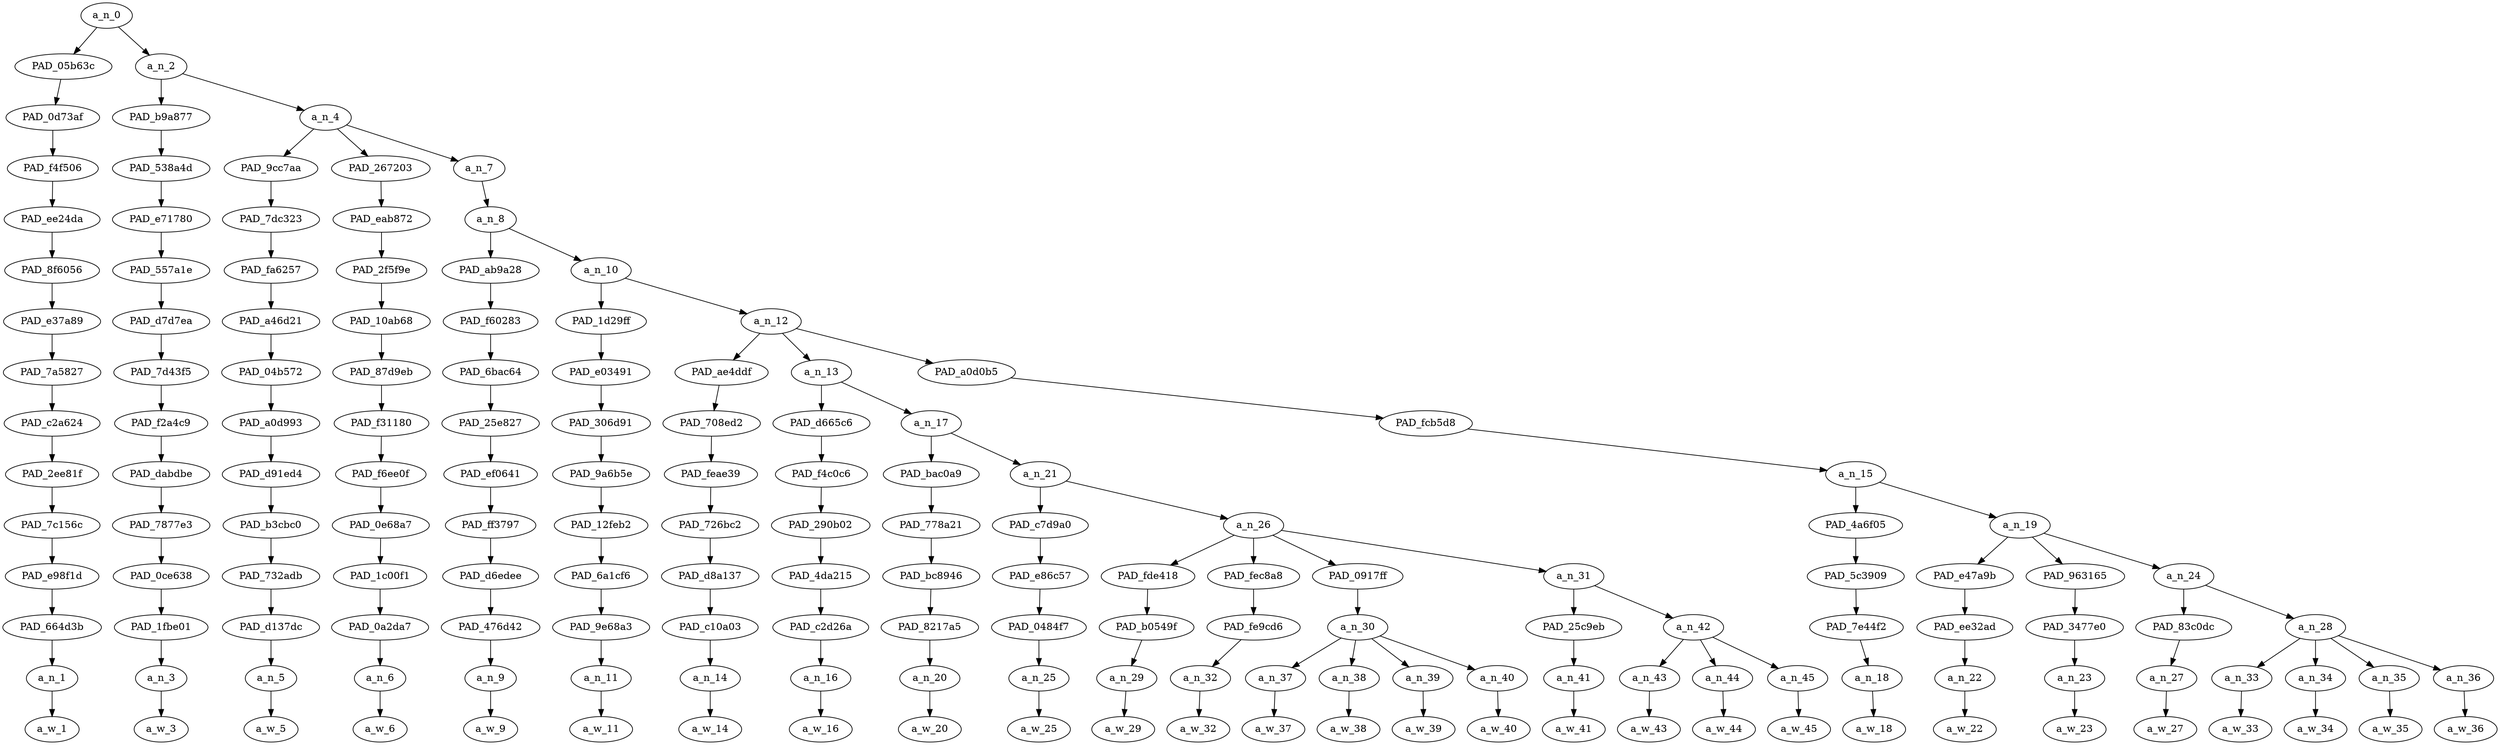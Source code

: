 strict digraph "" {
	a_n_0	[div_dir=1,
		index=0,
		level=14,
		pos="1.2682653356481481,14!",
		text_span="[0, 1, 2, 3, 4, 5, 6, 7, 8, 9, 10, 11, 12, 13, 14, 15, 16, 17, 18, 19, 20, 21, 22, 23, 24, 25, 26, 27]",
		value=1.00000000];
	PAD_05b63c	[div_dir=1,
		index=0,
		level=13,
		pos="0.0,13!",
		text_span="[0]",
		value=0.02042834];
	a_n_0 -> PAD_05b63c;
	a_n_2	[div_dir=1,
		index=1,
		level=13,
		pos="2.5365306712962963,13!",
		text_span="[1, 2, 3, 4, 5, 6, 7, 8, 9, 10, 11, 12, 13, 14, 15, 16, 17, 18, 19, 20, 21, 22, 23, 24, 25, 26, 27]",
		value=0.97921554];
	a_n_0 -> a_n_2;
	PAD_0d73af	[div_dir=1,
		index=0,
		level=12,
		pos="0.0,12!",
		text_span="[0]",
		value=0.02042834];
	PAD_05b63c -> PAD_0d73af;
	PAD_f4f506	[div_dir=1,
		index=0,
		level=11,
		pos="0.0,11!",
		text_span="[0]",
		value=0.02042834];
	PAD_0d73af -> PAD_f4f506;
	PAD_ee24da	[div_dir=1,
		index=0,
		level=10,
		pos="0.0,10!",
		text_span="[0]",
		value=0.02042834];
	PAD_f4f506 -> PAD_ee24da;
	PAD_8f6056	[div_dir=1,
		index=0,
		level=9,
		pos="0.0,9!",
		text_span="[0]",
		value=0.02042834];
	PAD_ee24da -> PAD_8f6056;
	PAD_e37a89	[div_dir=1,
		index=0,
		level=8,
		pos="0.0,8!",
		text_span="[0]",
		value=0.02042834];
	PAD_8f6056 -> PAD_e37a89;
	PAD_7a5827	[div_dir=1,
		index=0,
		level=7,
		pos="0.0,7!",
		text_span="[0]",
		value=0.02042834];
	PAD_e37a89 -> PAD_7a5827;
	PAD_c2a624	[div_dir=1,
		index=0,
		level=6,
		pos="0.0,6!",
		text_span="[0]",
		value=0.02042834];
	PAD_7a5827 -> PAD_c2a624;
	PAD_2ee81f	[div_dir=1,
		index=0,
		level=5,
		pos="0.0,5!",
		text_span="[0]",
		value=0.02042834];
	PAD_c2a624 -> PAD_2ee81f;
	PAD_7c156c	[div_dir=1,
		index=0,
		level=4,
		pos="0.0,4!",
		text_span="[0]",
		value=0.02042834];
	PAD_2ee81f -> PAD_7c156c;
	PAD_e98f1d	[div_dir=1,
		index=0,
		level=3,
		pos="0.0,3!",
		text_span="[0]",
		value=0.02042834];
	PAD_7c156c -> PAD_e98f1d;
	PAD_664d3b	[div_dir=1,
		index=0,
		level=2,
		pos="0.0,2!",
		text_span="[0]",
		value=0.02042834];
	PAD_e98f1d -> PAD_664d3b;
	a_n_1	[div_dir=1,
		index=0,
		level=1,
		pos="0.0,1!",
		text_span="[0]",
		value=0.02042834];
	PAD_664d3b -> a_n_1;
	a_w_1	[div_dir=0,
		index=0,
		level=0,
		pos="0,0!",
		text_span="[0]",
		value=i];
	a_n_1 -> a_w_1;
	PAD_b9a877	[div_dir=1,
		index=1,
		level=12,
		pos="1.0,12!",
		text_span="[1]",
		value=0.01676204];
	a_n_2 -> PAD_b9a877;
	a_n_4	[div_dir=1,
		index=2,
		level=12,
		pos="4.073061342592593,12!",
		text_span="[2, 3, 4, 5, 6, 7, 8, 9, 10, 11, 12, 13, 14, 15, 16, 17, 18, 19, 20, 21, 22, 23, 24, 25, 26, 27]",
		value=0.96212375];
	a_n_2 -> a_n_4;
	PAD_538a4d	[div_dir=1,
		index=1,
		level=11,
		pos="1.0,11!",
		text_span="[1]",
		value=0.01676204];
	PAD_b9a877 -> PAD_538a4d;
	PAD_e71780	[div_dir=1,
		index=1,
		level=10,
		pos="1.0,10!",
		text_span="[1]",
		value=0.01676204];
	PAD_538a4d -> PAD_e71780;
	PAD_557a1e	[div_dir=1,
		index=1,
		level=9,
		pos="1.0,9!",
		text_span="[1]",
		value=0.01676204];
	PAD_e71780 -> PAD_557a1e;
	PAD_d7d7ea	[div_dir=1,
		index=1,
		level=8,
		pos="1.0,8!",
		text_span="[1]",
		value=0.01676204];
	PAD_557a1e -> PAD_d7d7ea;
	PAD_7d43f5	[div_dir=1,
		index=1,
		level=7,
		pos="1.0,7!",
		text_span="[1]",
		value=0.01676204];
	PAD_d7d7ea -> PAD_7d43f5;
	PAD_f2a4c9	[div_dir=1,
		index=1,
		level=6,
		pos="1.0,6!",
		text_span="[1]",
		value=0.01676204];
	PAD_7d43f5 -> PAD_f2a4c9;
	PAD_dabdbe	[div_dir=1,
		index=1,
		level=5,
		pos="1.0,5!",
		text_span="[1]",
		value=0.01676204];
	PAD_f2a4c9 -> PAD_dabdbe;
	PAD_7877e3	[div_dir=1,
		index=1,
		level=4,
		pos="1.0,4!",
		text_span="[1]",
		value=0.01676204];
	PAD_dabdbe -> PAD_7877e3;
	PAD_0ce638	[div_dir=1,
		index=1,
		level=3,
		pos="1.0,3!",
		text_span="[1]",
		value=0.01676204];
	PAD_7877e3 -> PAD_0ce638;
	PAD_1fbe01	[div_dir=1,
		index=1,
		level=2,
		pos="1.0,2!",
		text_span="[1]",
		value=0.01676204];
	PAD_0ce638 -> PAD_1fbe01;
	a_n_3	[div_dir=1,
		index=1,
		level=1,
		pos="1.0,1!",
		text_span="[1]",
		value=0.01676204];
	PAD_1fbe01 -> a_n_3;
	a_w_3	[div_dir=0,
		index=1,
		level=0,
		pos="1,0!",
		text_span="[1]",
		value=am];
	a_n_3 -> a_w_3;
	PAD_9cc7aa	[div_dir=1,
		index=2,
		level=11,
		pos="2.0,11!",
		text_span="[2]",
		value=0.01300944];
	a_n_4 -> PAD_9cc7aa;
	PAD_267203	[div_dir=1,
		index=3,
		level=11,
		pos="3.0,11!",
		text_span="[3]",
		value=0.01648944];
	a_n_4 -> PAD_267203;
	a_n_7	[div_dir=1,
		index=4,
		level=11,
		pos="7.219184027777779,11!",
		text_span="[4, 5, 6, 7, 8, 9, 10, 11, 12, 13, 14, 15, 16, 17, 18, 19, 20, 21, 22, 23, 24, 25, 26, 27]",
		value=0.93231298];
	a_n_4 -> a_n_7;
	PAD_7dc323	[div_dir=1,
		index=2,
		level=10,
		pos="2.0,10!",
		text_span="[2]",
		value=0.01300944];
	PAD_9cc7aa -> PAD_7dc323;
	PAD_fa6257	[div_dir=1,
		index=2,
		level=9,
		pos="2.0,9!",
		text_span="[2]",
		value=0.01300944];
	PAD_7dc323 -> PAD_fa6257;
	PAD_a46d21	[div_dir=1,
		index=2,
		level=8,
		pos="2.0,8!",
		text_span="[2]",
		value=0.01300944];
	PAD_fa6257 -> PAD_a46d21;
	PAD_04b572	[div_dir=1,
		index=2,
		level=7,
		pos="2.0,7!",
		text_span="[2]",
		value=0.01300944];
	PAD_a46d21 -> PAD_04b572;
	PAD_a0d993	[div_dir=1,
		index=2,
		level=6,
		pos="2.0,6!",
		text_span="[2]",
		value=0.01300944];
	PAD_04b572 -> PAD_a0d993;
	PAD_d91ed4	[div_dir=1,
		index=2,
		level=5,
		pos="2.0,5!",
		text_span="[2]",
		value=0.01300944];
	PAD_a0d993 -> PAD_d91ed4;
	PAD_b3cbc0	[div_dir=1,
		index=2,
		level=4,
		pos="2.0,4!",
		text_span="[2]",
		value=0.01300944];
	PAD_d91ed4 -> PAD_b3cbc0;
	PAD_732adb	[div_dir=1,
		index=2,
		level=3,
		pos="2.0,3!",
		text_span="[2]",
		value=0.01300944];
	PAD_b3cbc0 -> PAD_732adb;
	PAD_d137dc	[div_dir=1,
		index=2,
		level=2,
		pos="2.0,2!",
		text_span="[2]",
		value=0.01300944];
	PAD_732adb -> PAD_d137dc;
	a_n_5	[div_dir=1,
		index=2,
		level=1,
		pos="2.0,1!",
		text_span="[2]",
		value=0.01300944];
	PAD_d137dc -> a_n_5;
	a_w_5	[div_dir=0,
		index=2,
		level=0,
		pos="2,0!",
		text_span="[2]",
		value=so];
	a_n_5 -> a_w_5;
	PAD_eab872	[div_dir=1,
		index=3,
		level=10,
		pos="3.0,10!",
		text_span="[3]",
		value=0.01648944];
	PAD_267203 -> PAD_eab872;
	PAD_2f5f9e	[div_dir=1,
		index=3,
		level=9,
		pos="3.0,9!",
		text_span="[3]",
		value=0.01648944];
	PAD_eab872 -> PAD_2f5f9e;
	PAD_10ab68	[div_dir=1,
		index=3,
		level=8,
		pos="3.0,8!",
		text_span="[3]",
		value=0.01648944];
	PAD_2f5f9e -> PAD_10ab68;
	PAD_87d9eb	[div_dir=1,
		index=3,
		level=7,
		pos="3.0,7!",
		text_span="[3]",
		value=0.01648944];
	PAD_10ab68 -> PAD_87d9eb;
	PAD_f31180	[div_dir=1,
		index=3,
		level=6,
		pos="3.0,6!",
		text_span="[3]",
		value=0.01648944];
	PAD_87d9eb -> PAD_f31180;
	PAD_f6ee0f	[div_dir=1,
		index=3,
		level=5,
		pos="3.0,5!",
		text_span="[3]",
		value=0.01648944];
	PAD_f31180 -> PAD_f6ee0f;
	PAD_0e68a7	[div_dir=1,
		index=3,
		level=4,
		pos="3.0,4!",
		text_span="[3]",
		value=0.01648944];
	PAD_f6ee0f -> PAD_0e68a7;
	PAD_1c00f1	[div_dir=1,
		index=3,
		level=3,
		pos="3.0,3!",
		text_span="[3]",
		value=0.01648944];
	PAD_0e68a7 -> PAD_1c00f1;
	PAD_0a2da7	[div_dir=1,
		index=3,
		level=2,
		pos="3.0,2!",
		text_span="[3]",
		value=0.01648944];
	PAD_1c00f1 -> PAD_0a2da7;
	a_n_6	[div_dir=1,
		index=3,
		level=1,
		pos="3.0,1!",
		text_span="[3]",
		value=0.01648944];
	PAD_0a2da7 -> a_n_6;
	a_w_6	[div_dir=0,
		index=3,
		level=0,
		pos="3,0!",
		text_span="[3]",
		value=glad];
	a_n_6 -> a_w_6;
	a_n_8	[div_dir=1,
		index=4,
		level=10,
		pos="7.219184027777779,10!",
		text_span="[4, 5, 6, 7, 8, 9, 10, 11, 12, 13, 14, 15, 16, 17, 18, 19, 20, 21, 22, 23, 24, 25, 26, 27]",
		value=0.93200999];
	a_n_7 -> a_n_8;
	PAD_ab9a28	[div_dir=1,
		index=4,
		level=9,
		pos="4.0,9!",
		text_span="[4]",
		value=0.01248947];
	a_n_8 -> PAD_ab9a28;
	a_n_10	[div_dir=1,
		index=5,
		level=9,
		pos="10.438368055555557,9!",
		text_span="[5, 6, 7, 8, 9, 10, 11, 12, 13, 14, 15, 16, 17, 18, 19, 20, 21, 22, 23, 24, 25, 26, 27]",
		value=0.91921753];
	a_n_8 -> a_n_10;
	PAD_f60283	[div_dir=1,
		index=4,
		level=8,
		pos="4.0,8!",
		text_span="[4]",
		value=0.01248947];
	PAD_ab9a28 -> PAD_f60283;
	PAD_6bac64	[div_dir=1,
		index=4,
		level=7,
		pos="4.0,7!",
		text_span="[4]",
		value=0.01248947];
	PAD_f60283 -> PAD_6bac64;
	PAD_25e827	[div_dir=1,
		index=4,
		level=6,
		pos="4.0,6!",
		text_span="[4]",
		value=0.01248947];
	PAD_6bac64 -> PAD_25e827;
	PAD_ef0641	[div_dir=1,
		index=4,
		level=5,
		pos="4.0,5!",
		text_span="[4]",
		value=0.01248947];
	PAD_25e827 -> PAD_ef0641;
	PAD_ff3797	[div_dir=1,
		index=4,
		level=4,
		pos="4.0,4!",
		text_span="[4]",
		value=0.01248947];
	PAD_ef0641 -> PAD_ff3797;
	PAD_d6edee	[div_dir=1,
		index=4,
		level=3,
		pos="4.0,3!",
		text_span="[4]",
		value=0.01248947];
	PAD_ff3797 -> PAD_d6edee;
	PAD_476d42	[div_dir=1,
		index=4,
		level=2,
		pos="4.0,2!",
		text_span="[4]",
		value=0.01248947];
	PAD_d6edee -> PAD_476d42;
	a_n_9	[div_dir=1,
		index=4,
		level=1,
		pos="4.0,1!",
		text_span="[4]",
		value=0.01248947];
	PAD_476d42 -> a_n_9;
	a_w_9	[div_dir=0,
		index=4,
		level=0,
		pos="4,0!",
		text_span="[4]",
		value=to];
	a_n_9 -> a_w_9;
	PAD_1d29ff	[div_dir=1,
		index=5,
		level=8,
		pos="5.0,8!",
		text_span="[5]",
		value=0.01657128];
	a_n_10 -> PAD_1d29ff;
	a_n_12	[div_dir=1,
		index=6,
		level=8,
		pos="15.876736111111112,8!",
		text_span="[6, 7, 8, 9, 10, 11, 12, 13, 14, 15, 16, 17, 18, 19, 20, 21, 22, 23, 24, 25, 26, 27]",
		value=0.90234123];
	a_n_10 -> a_n_12;
	PAD_e03491	[div_dir=1,
		index=5,
		level=7,
		pos="5.0,7!",
		text_span="[5]",
		value=0.01657128];
	PAD_1d29ff -> PAD_e03491;
	PAD_306d91	[div_dir=1,
		index=5,
		level=6,
		pos="5.0,6!",
		text_span="[5]",
		value=0.01657128];
	PAD_e03491 -> PAD_306d91;
	PAD_9a6b5e	[div_dir=1,
		index=5,
		level=5,
		pos="5.0,5!",
		text_span="[5]",
		value=0.01657128];
	PAD_306d91 -> PAD_9a6b5e;
	PAD_12feb2	[div_dir=1,
		index=5,
		level=4,
		pos="5.0,4!",
		text_span="[5]",
		value=0.01657128];
	PAD_9a6b5e -> PAD_12feb2;
	PAD_6a1cf6	[div_dir=1,
		index=5,
		level=3,
		pos="5.0,3!",
		text_span="[5]",
		value=0.01657128];
	PAD_12feb2 -> PAD_6a1cf6;
	PAD_9e68a3	[div_dir=1,
		index=5,
		level=2,
		pos="5.0,2!",
		text_span="[5]",
		value=0.01657128];
	PAD_6a1cf6 -> PAD_9e68a3;
	a_n_11	[div_dir=1,
		index=5,
		level=1,
		pos="5.0,1!",
		text_span="[5]",
		value=0.01657128];
	PAD_9e68a3 -> a_n_11;
	a_w_11	[div_dir=0,
		index=5,
		level=0,
		pos="5,0!",
		text_span="[5]",
		value=hear];
	a_n_11 -> a_w_11;
	PAD_ae4ddf	[div_dir=1,
		index=7,
		level=7,
		pos="19.0,7!",
		text_span="[19]",
		value=0.02071798];
	a_n_12 -> PAD_ae4ddf;
	a_n_13	[div_dir=1,
		index=6,
		level=7,
		pos="7.421875,7!",
		text_span="[6, 7, 8, 9, 10, 11, 12, 13, 14, 15, 16, 17, 18]",
		value=0.63005096];
	a_n_12 -> a_n_13;
	PAD_a0d0b5	[div_dir=1,
		index=8,
		level=7,
		pos="21.208333333333336,7!",
		text_span="[20, 21, 22, 23, 24, 25, 26, 27]",
		value=0.25126220];
	a_n_12 -> PAD_a0d0b5;
	PAD_708ed2	[div_dir=1,
		index=8,
		level=6,
		pos="19.0,6!",
		text_span="[19]",
		value=0.02071798];
	PAD_ae4ddf -> PAD_708ed2;
	PAD_feae39	[div_dir=1,
		index=9,
		level=5,
		pos="19.0,5!",
		text_span="[19]",
		value=0.02071798];
	PAD_708ed2 -> PAD_feae39;
	PAD_726bc2	[div_dir=1,
		index=10,
		level=4,
		pos="19.0,4!",
		text_span="[19]",
		value=0.02071798];
	PAD_feae39 -> PAD_726bc2;
	PAD_d8a137	[div_dir=1,
		index=13,
		level=3,
		pos="19.0,3!",
		text_span="[19]",
		value=0.02071798];
	PAD_726bc2 -> PAD_d8a137;
	PAD_c10a03	[div_dir=1,
		index=14,
		level=2,
		pos="19.0,2!",
		text_span="[19]",
		value=0.02071798];
	PAD_d8a137 -> PAD_c10a03;
	a_n_14	[div_dir=1,
		index=19,
		level=1,
		pos="19.0,1!",
		text_span="[19]",
		value=0.02071798];
	PAD_c10a03 -> a_n_14;
	a_w_14	[div_dir=0,
		index=19,
		level=0,
		pos="19,0!",
		text_span="[19]",
		value=we];
	a_n_14 -> a_w_14;
	PAD_d665c6	[div_dir=1,
		index=6,
		level=6,
		pos="6.0,6!",
		text_span="[6]",
		value=0.01297155];
	a_n_13 -> PAD_d665c6;
	a_n_17	[div_dir=1,
		index=7,
		level=6,
		pos="8.84375,6!",
		text_span="[7, 8, 9, 10, 11, 12, 13, 14, 15, 16, 17, 18]",
		value=0.61678026];
	a_n_13 -> a_n_17;
	PAD_f4c0c6	[div_dir=1,
		index=6,
		level=5,
		pos="6.0,5!",
		text_span="[6]",
		value=0.01297155];
	PAD_d665c6 -> PAD_f4c0c6;
	PAD_290b02	[div_dir=1,
		index=6,
		level=4,
		pos="6.0,4!",
		text_span="[6]",
		value=0.01297155];
	PAD_f4c0c6 -> PAD_290b02;
	PAD_4da215	[div_dir=1,
		index=6,
		level=3,
		pos="6.0,3!",
		text_span="[6]",
		value=0.01297155];
	PAD_290b02 -> PAD_4da215;
	PAD_c2d26a	[div_dir=1,
		index=6,
		level=2,
		pos="6.0,2!",
		text_span="[6]",
		value=0.01297155];
	PAD_4da215 -> PAD_c2d26a;
	a_n_16	[div_dir=1,
		index=6,
		level=1,
		pos="6.0,1!",
		text_span="[6]",
		value=0.01297155];
	PAD_c2d26a -> a_n_16;
	a_w_16	[div_dir=0,
		index=6,
		level=0,
		pos="6,0!",
		text_span="[6]",
		value=that];
	a_n_16 -> a_w_16;
	PAD_bac0a9	[div_dir=1,
		index=7,
		level=5,
		pos="7.0,5!",
		text_span="[7]",
		value=0.02809841];
	a_n_17 -> PAD_bac0a9;
	a_n_21	[div_dir=1,
		index=8,
		level=5,
		pos="10.6875,5!",
		text_span="[8, 9, 10, 11, 12, 13, 14, 15, 16, 17, 18]",
		value=0.58837582];
	a_n_17 -> a_n_21;
	PAD_778a21	[div_dir=1,
		index=7,
		level=4,
		pos="7.0,4!",
		text_span="[7]",
		value=0.02809841];
	PAD_bac0a9 -> PAD_778a21;
	PAD_bc8946	[div_dir=1,
		index=7,
		level=3,
		pos="7.0,3!",
		text_span="[7]",
		value=0.02809841];
	PAD_778a21 -> PAD_bc8946;
	PAD_8217a5	[div_dir=1,
		index=7,
		level=2,
		pos="7.0,2!",
		text_span="[7]",
		value=0.02809841];
	PAD_bc8946 -> PAD_8217a5;
	a_n_20	[div_dir=1,
		index=7,
		level=1,
		pos="7.0,1!",
		text_span="[7]",
		value=0.02809841];
	PAD_8217a5 -> a_n_20;
	a_w_20	[div_dir=0,
		index=7,
		level=0,
		pos="7,0!",
		text_span="[7]",
		value="<user>"];
	a_n_20 -> a_w_20;
	PAD_c7d9a0	[div_dir=1,
		index=8,
		level=4,
		pos="8.0,4!",
		text_span="[8]",
		value=0.01704045];
	a_n_21 -> PAD_c7d9a0;
	a_n_26	[div_dir=1,
		index=9,
		level=4,
		pos="13.375,4!",
		text_span="[9, 10, 11, 12, 13, 14, 15, 16, 17, 18]",
		value=0.57103189];
	a_n_21 -> a_n_26;
	PAD_e86c57	[div_dir=1,
		index=8,
		level=3,
		pos="8.0,3!",
		text_span="[8]",
		value=0.01704045];
	PAD_c7d9a0 -> PAD_e86c57;
	PAD_0484f7	[div_dir=1,
		index=8,
		level=2,
		pos="8.0,2!",
		text_span="[8]",
		value=0.01704045];
	PAD_e86c57 -> PAD_0484f7;
	a_n_25	[div_dir=1,
		index=8,
		level=1,
		pos="8.0,1!",
		text_span="[8]",
		value=0.01704045];
	PAD_0484f7 -> a_n_25;
	a_w_25	[div_dir=0,
		index=8,
		level=0,
		pos="8,0!",
		text_span="[8]",
		value=has];
	a_n_25 -> a_w_25;
	PAD_fde418	[div_dir=1,
		index=9,
		level=3,
		pos="9.0,3!",
		text_span="[9]",
		value=0.01793172];
	a_n_26 -> PAD_fde418;
	PAD_fec8a8	[div_dir=1,
		index=12,
		level=3,
		pos="18.0,3!",
		text_span="[18]",
		value=0.02762815];
	a_n_26 -> PAD_fec8a8;
	PAD_0917ff	[div_dir=-1,
		index=10,
		level=3,
		pos="11.5,3!",
		text_span="[10, 11, 12, 13]",
		value=0.16862303];
	a_n_26 -> PAD_0917ff;
	a_n_31	[div_dir=1,
		index=11,
		level=3,
		pos="15.0,3!",
		text_span="[14, 15, 16, 17]",
		value=0.35653597];
	a_n_26 -> a_n_31;
	PAD_b0549f	[div_dir=1,
		index=9,
		level=2,
		pos="9.0,2!",
		text_span="[9]",
		value=0.01793172];
	PAD_fde418 -> PAD_b0549f;
	a_n_29	[div_dir=1,
		index=9,
		level=1,
		pos="9.0,1!",
		text_span="[9]",
		value=0.01793172];
	PAD_b0549f -> a_n_29;
	a_w_29	[div_dir=0,
		index=9,
		level=0,
		pos="9,0!",
		text_span="[9]",
		value=joined];
	a_n_29 -> a_w_29;
	PAD_fe9cd6	[div_dir=1,
		index=13,
		level=2,
		pos="18.0,2!",
		text_span="[18]",
		value=0.02762815];
	PAD_fec8a8 -> PAD_fe9cd6;
	a_n_32	[div_dir=1,
		index=18,
		level=1,
		pos="18.0,1!",
		text_span="[18]",
		value=0.02762815];
	PAD_fe9cd6 -> a_n_32;
	a_w_32	[div_dir=0,
		index=18,
		level=0,
		pos="18,0!",
		text_span="[18]",
		value=now];
	a_n_32 -> a_w_32;
	a_n_30	[div_dir=-1,
		index=10,
		level=2,
		pos="11.5,2!",
		text_span="[10, 11, 12, 13]",
		value=0.16862303];
	PAD_0917ff -> a_n_30;
	a_n_37	[div_dir=-1,
		index=10,
		level=1,
		pos="10.0,1!",
		text_span="[10]",
		value=0.01633815];
	a_n_30 -> a_n_37;
	a_n_38	[div_dir=1,
		index=11,
		level=1,
		pos="11.0,1!",
		text_span="[11]",
		value=0.02687870];
	a_n_30 -> a_n_38;
	a_n_39	[div_dir=-1,
		index=12,
		level=1,
		pos="12.0,1!",
		text_span="[12]",
		value=0.10296382];
	a_n_30 -> a_n_39;
	a_n_40	[div_dir=-1,
		index=13,
		level=1,
		pos="13.0,1!",
		text_span="[13]",
		value=0.02238528];
	a_n_30 -> a_n_40;
	a_w_37	[div_dir=0,
		index=10,
		level=0,
		pos="10,0!",
		text_span="[10]",
		value=the];
	a_n_37 -> a_w_37;
	a_w_38	[div_dir=0,
		index=11,
		level=0,
		pos="11,0!",
		text_span="[11]",
		value=white];
	a_n_38 -> a_w_38;
	a_w_39	[div_dir=0,
		index=12,
		level=0,
		pos="12,0!",
		text_span="[12]",
		value=supremacist];
	a_n_39 -> a_w_39;
	a_w_40	[div_dir=0,
		index=13,
		level=0,
		pos="13,0!",
		text_span="[13]",
		value=movement];
	a_n_40 -> a_w_40;
	PAD_25c9eb	[div_dir=1,
		index=11,
		level=2,
		pos="14.0,2!",
		text_span="[14]",
		value=0.02868215];
	a_n_31 -> PAD_25c9eb;
	a_n_42	[div_dir=1,
		index=12,
		level=2,
		pos="16.0,2!",
		text_span="[15, 16, 17]",
		value=0.32734521];
	a_n_31 -> a_n_42;
	a_n_41	[div_dir=1,
		index=14,
		level=1,
		pos="14.0,1!",
		text_span="[14]",
		value=0.02868215];
	PAD_25c9eb -> a_n_41;
	a_w_41	[div_dir=0,
		index=14,
		level=0,
		pos="14,0!",
		text_span="[14]",
		value=with];
	a_n_41 -> a_w_41;
	a_n_43	[div_dir=-1,
		index=15,
		level=1,
		pos="15.0,1!",
		text_span="[15]",
		value=0.04862254];
	a_n_42 -> a_n_43;
	a_n_44	[div_dir=1,
		index=16,
		level=1,
		pos="16.0,1!",
		text_span="[16]",
		value=0.21064723];
	a_n_42 -> a_n_44;
	a_n_45	[div_dir=-1,
		index=17,
		level=1,
		pos="17.0,1!",
		text_span="[17]",
		value=0.06753862];
	a_n_42 -> a_n_45;
	a_w_43	[div_dir=0,
		index=15,
		level=0,
		pos="15,0!",
		text_span="[15]",
		value=her];
	a_n_43 -> a_w_43;
	a_w_44	[div_dir=0,
		index=16,
		level=0,
		pos="16,0!",
		text_span="[16]",
		value=towelhead];
	a_n_44 -> a_w_44;
	a_w_45	[div_dir=0,
		index=17,
		level=0,
		pos="17,0!",
		text_span="[17]",
		value=comments];
	a_n_45 -> a_w_45;
	PAD_fcb5d8	[div_dir=1,
		index=9,
		level=6,
		pos="21.208333333333336,6!",
		text_span="[20, 21, 22, 23, 24, 25, 26, 27]",
		value=0.25126220];
	PAD_a0d0b5 -> PAD_fcb5d8;
	a_n_15	[div_dir=1,
		index=10,
		level=5,
		pos="21.208333333333336,5!",
		text_span="[20, 21, 22, 23, 24, 25, 26, 27]",
		value=0.25126220];
	PAD_fcb5d8 -> a_n_15;
	PAD_4a6f05	[div_dir=1,
		index=11,
		level=4,
		pos="20.0,4!",
		text_span="[20]",
		value=0.01733191];
	a_n_15 -> PAD_4a6f05;
	a_n_19	[div_dir=1,
		index=12,
		level=4,
		pos="22.416666666666668,4!",
		text_span="[21, 22, 23, 24, 25, 26, 27]",
		value=0.23384591];
	a_n_15 -> a_n_19;
	PAD_5c3909	[div_dir=1,
		index=14,
		level=3,
		pos="20.0,3!",
		text_span="[20]",
		value=0.01733191];
	PAD_4a6f05 -> PAD_5c3909;
	PAD_7e44f2	[div_dir=1,
		index=15,
		level=2,
		pos="20.0,2!",
		text_span="[20]",
		value=0.01733191];
	PAD_5c3909 -> PAD_7e44f2;
	a_n_18	[div_dir=1,
		index=20,
		level=1,
		pos="20.0,1!",
		text_span="[20]",
		value=0.01733191];
	PAD_7e44f2 -> a_n_18;
	a_w_18	[div_dir=0,
		index=20,
		level=0,
		pos="20,0!",
		text_span="[20]",
		value=can];
	a_n_18 -> a_w_18;
	PAD_e47a9b	[div_dir=1,
		index=15,
		level=3,
		pos="21.0,3!",
		text_span="[21]",
		value=0.02532220];
	a_n_19 -> PAD_e47a9b;
	PAD_963165	[div_dir=-1,
		index=16,
		level=3,
		pos="22.0,3!",
		text_span="[22]",
		value=0.01703645];
	a_n_19 -> PAD_963165;
	a_n_24	[div_dir=1,
		index=17,
		level=3,
		pos="24.25,3!",
		text_span="[23, 24, 25, 26, 27]",
		value=0.19141285];
	a_n_19 -> a_n_24;
	PAD_ee32ad	[div_dir=1,
		index=16,
		level=2,
		pos="21.0,2!",
		text_span="[21]",
		value=0.02532220];
	PAD_e47a9b -> PAD_ee32ad;
	a_n_22	[div_dir=1,
		index=21,
		level=1,
		pos="21.0,1!",
		text_span="[21]",
		value=0.02532220];
	PAD_ee32ad -> a_n_22;
	a_w_22	[div_dir=0,
		index=21,
		level=0,
		pos="21,0!",
		text_span="[21]",
		value=attack];
	a_n_22 -> a_w_22;
	PAD_3477e0	[div_dir=-1,
		index=17,
		level=2,
		pos="22.0,2!",
		text_span="[22]",
		value=0.01703645];
	PAD_963165 -> PAD_3477e0;
	a_n_23	[div_dir=-1,
		index=22,
		level=1,
		pos="22.0,1!",
		text_span="[22]",
		value=0.01703645];
	PAD_3477e0 -> a_n_23;
	a_w_23	[div_dir=0,
		index=22,
		level=0,
		pos="22,0!",
		text_span="[22]",
		value=her1];
	a_n_23 -> a_w_23;
	PAD_83c0dc	[div_dir=1,
		index=18,
		level=2,
		pos="23.0,2!",
		text_span="[23]",
		value=0.01727093];
	a_n_24 -> PAD_83c0dc;
	a_n_28	[div_dir=1,
		index=19,
		level=2,
		pos="25.5,2!",
		text_span="[24, 25, 26, 27]",
		value=0.17409218];
	a_n_24 -> a_n_28;
	a_n_27	[div_dir=1,
		index=23,
		level=1,
		pos="23.0,1!",
		text_span="[23]",
		value=0.01727093];
	PAD_83c0dc -> a_n_27;
	a_w_27	[div_dir=0,
		index=23,
		level=0,
		pos="23,0!",
		text_span="[23]",
		value=with1];
	a_n_27 -> a_w_27;
	a_n_33	[div_dir=-1,
		index=24,
		level=1,
		pos="24.0,1!",
		text_span="[24]",
		value=0.05462116];
	a_n_28 -> a_n_33;
	a_n_34	[div_dir=-1,
		index=25,
		level=1,
		pos="25.0,1!",
		text_span="[25]",
		value=0.04679737];
	a_n_28 -> a_n_34;
	a_n_35	[div_dir=1,
		index=26,
		level=1,
		pos="26.0,1!",
		text_span="[26]",
		value=0.03539070];
	a_n_28 -> a_n_35;
	a_n_36	[div_dir=1,
		index=27,
		level=1,
		pos="27.0,1!",
		text_span="[27]",
		value=0.03723094];
	a_n_28 -> a_n_36;
	a_w_33	[div_dir=0,
		index=24,
		level=0,
		pos="24,0!",
		text_span="[24]",
		value=impunity];
	a_n_33 -> a_w_33;
	a_w_34	[div_dir=0,
		index=25,
		level=0,
		pos="25,0!",
		text_span="[25]",
		value=cancel];
	a_n_34 -> a_w_34;
	a_w_35	[div_dir=0,
		index=26,
		level=0,
		pos="26,0!",
		text_span="[26]",
		value=lily];
	a_n_35 -> a_w_35;
	a_w_36	[div_dir=0,
		index=27,
		level=0,
		pos="27,0!",
		text_span="[27]",
		value=singh];
	a_n_36 -> a_w_36;
}
